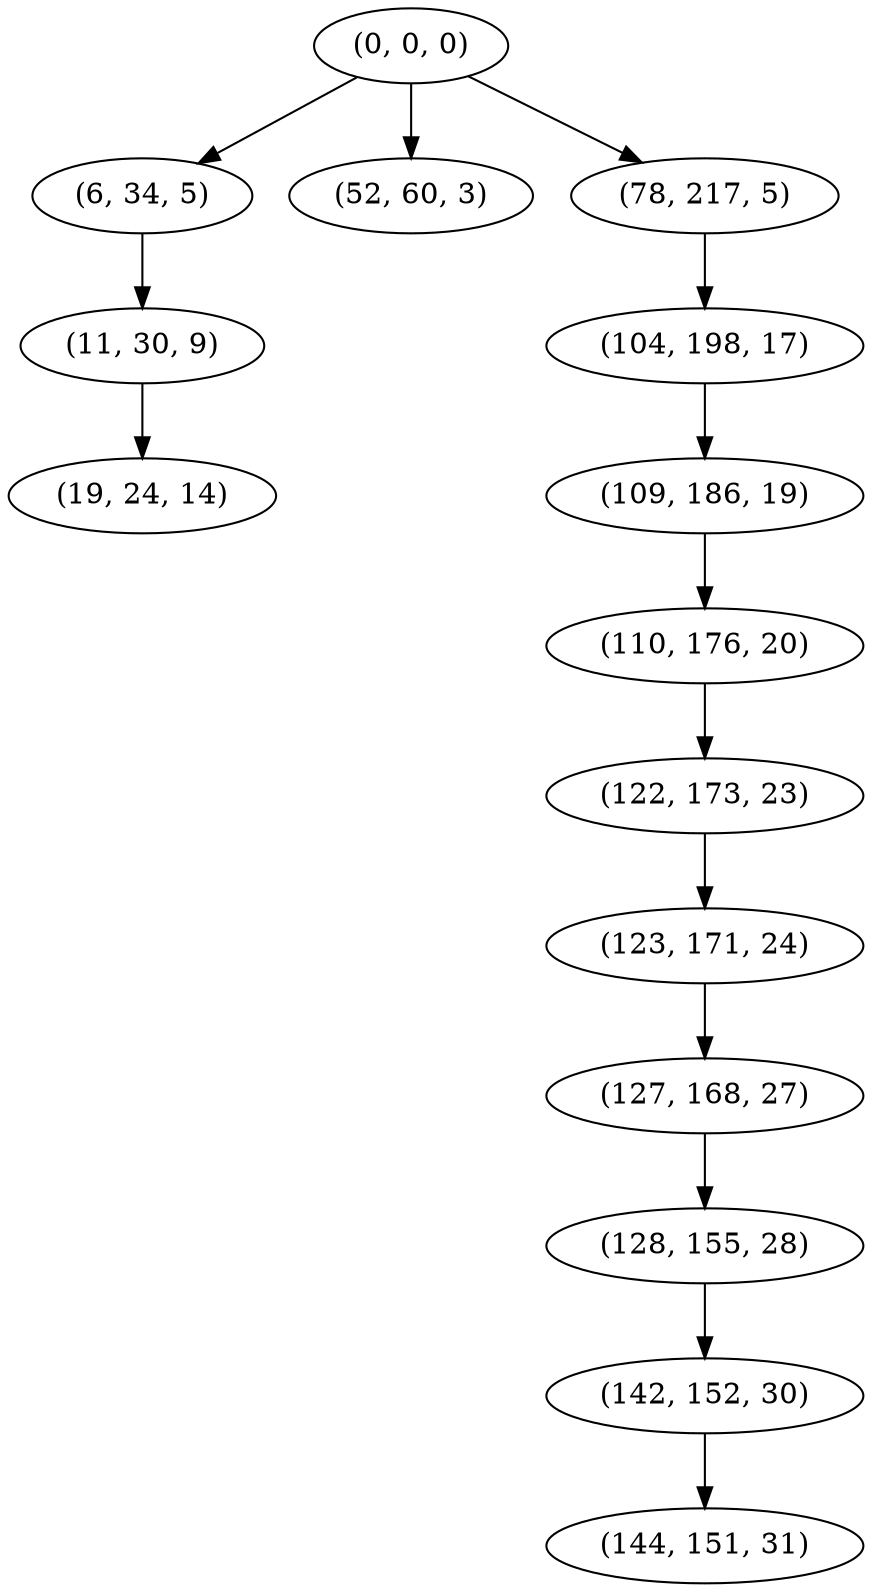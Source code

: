 digraph tree {
    "(0, 0, 0)";
    "(6, 34, 5)";
    "(11, 30, 9)";
    "(19, 24, 14)";
    "(52, 60, 3)";
    "(78, 217, 5)";
    "(104, 198, 17)";
    "(109, 186, 19)";
    "(110, 176, 20)";
    "(122, 173, 23)";
    "(123, 171, 24)";
    "(127, 168, 27)";
    "(128, 155, 28)";
    "(142, 152, 30)";
    "(144, 151, 31)";
    "(0, 0, 0)" -> "(6, 34, 5)";
    "(0, 0, 0)" -> "(52, 60, 3)";
    "(0, 0, 0)" -> "(78, 217, 5)";
    "(6, 34, 5)" -> "(11, 30, 9)";
    "(11, 30, 9)" -> "(19, 24, 14)";
    "(78, 217, 5)" -> "(104, 198, 17)";
    "(104, 198, 17)" -> "(109, 186, 19)";
    "(109, 186, 19)" -> "(110, 176, 20)";
    "(110, 176, 20)" -> "(122, 173, 23)";
    "(122, 173, 23)" -> "(123, 171, 24)";
    "(123, 171, 24)" -> "(127, 168, 27)";
    "(127, 168, 27)" -> "(128, 155, 28)";
    "(128, 155, 28)" -> "(142, 152, 30)";
    "(142, 152, 30)" -> "(144, 151, 31)";
}
